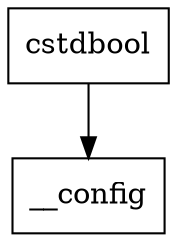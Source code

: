 digraph "dependencies" {
  header_1 [ shape="box", label="cstdbool"];
  header_2 [ shape="box", label="__config"];
  header_1 -> header_2;
}